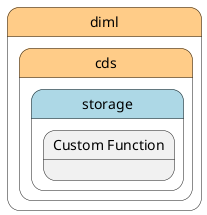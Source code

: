 @startuml
left to right direction


state "diml" as diml #ffcc88 {
state "cds" as dimlcds #ffcc88 {
state "storage" as dimlcdsstorage #lightblue {
}
}
}


state dimlcdsstorage #lightblue {
    state "Custom Function" as storagefunction {
    }
}





@enduml
